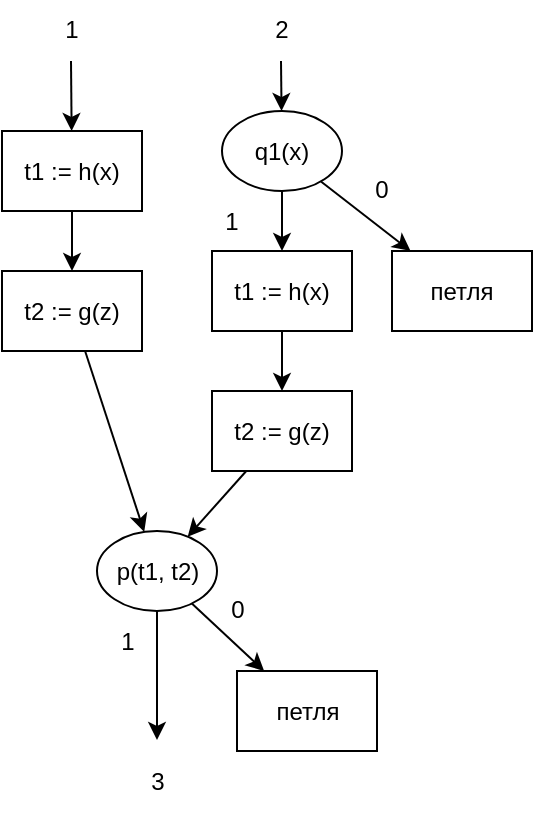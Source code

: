 <mxfile version="15.7.0" type="device"><diagram id="auvaHYt9D2mUyiJxwVjn" name="Page-1"><mxGraphModel dx="1422" dy="780" grid="1" gridSize="10" guides="1" tooltips="1" connect="1" arrows="1" fold="1" page="1" pageScale="1" pageWidth="827" pageHeight="1169" math="0" shadow="0"><root><mxCell id="0"/><mxCell id="1" parent="0"/><mxCell id="_DK2KvIIjlJ0qiKauMr6-46" value="t1 := h(x)" style="rounded=0;whiteSpace=wrap;html=1;" vertex="1" parent="1"><mxGeometry x="40" y="105.5" width="70" height="40" as="geometry"/></mxCell><mxCell id="_DK2KvIIjlJ0qiKauMr6-47" value="t2 := g(z)" style="rounded=0;whiteSpace=wrap;html=1;" vertex="1" parent="1"><mxGeometry x="40" y="175.5" width="70" height="40" as="geometry"/></mxCell><mxCell id="_DK2KvIIjlJ0qiKauMr6-49" value="" style="endArrow=classic;html=1;rounded=0;" edge="1" parent="1" source="_DK2KvIIjlJ0qiKauMr6-46" target="_DK2KvIIjlJ0qiKauMr6-47"><mxGeometry width="50" height="50" relative="1" as="geometry"><mxPoint x="75" y="130" as="sourcePoint"/><mxPoint x="90" y="-229.5" as="targetPoint"/></mxGeometry></mxCell><mxCell id="_DK2KvIIjlJ0qiKauMr6-50" value="" style="endArrow=classic;html=1;rounded=0;" edge="1" parent="1" source="_DK2KvIIjlJ0qiKauMr6-47" target="_DK2KvIIjlJ0qiKauMr6-58"><mxGeometry width="50" height="50" relative="1" as="geometry"><mxPoint x="75" y="210.5" as="sourcePoint"/><mxPoint x="85" y="200.5" as="targetPoint"/></mxGeometry></mxCell><mxCell id="_DK2KvIIjlJ0qiKauMr6-51" value="" style="endArrow=classic;html=1;rounded=0;startArrow=none;" edge="1" parent="1" target="_DK2KvIIjlJ0qiKauMr6-46"><mxGeometry width="50" height="50" relative="1" as="geometry"><mxPoint x="74.5" y="70.5" as="sourcePoint"/><mxPoint x="74.5" y="110.5" as="targetPoint"/></mxGeometry></mxCell><mxCell id="_DK2KvIIjlJ0qiKauMr6-52" value="1" style="text;html=1;strokeColor=none;fillColor=none;align=center;verticalAlign=middle;whiteSpace=wrap;rounded=0;" vertex="1" parent="1"><mxGeometry x="55" y="40" width="40" height="30" as="geometry"/></mxCell><mxCell id="_DK2KvIIjlJ0qiKauMr6-56" value="t1 := h(x)" style="rounded=0;whiteSpace=wrap;html=1;" vertex="1" parent="1"><mxGeometry x="145" y="165.5" width="70" height="40" as="geometry"/></mxCell><mxCell id="_DK2KvIIjlJ0qiKauMr6-57" value="t2 := g(z)" style="rounded=0;whiteSpace=wrap;html=1;" vertex="1" parent="1"><mxGeometry x="145" y="235.5" width="70" height="40" as="geometry"/></mxCell><mxCell id="_DK2KvIIjlJ0qiKauMr6-58" value="p(t1, t2)" style="ellipse;whiteSpace=wrap;html=1;" vertex="1" parent="1"><mxGeometry x="87.5" y="305.5" width="60" height="40" as="geometry"/></mxCell><mxCell id="_DK2KvIIjlJ0qiKauMr6-59" value="" style="endArrow=classic;html=1;rounded=0;" edge="1" parent="1" source="_DK2KvIIjlJ0qiKauMr6-56" target="_DK2KvIIjlJ0qiKauMr6-57"><mxGeometry width="50" height="50" relative="1" as="geometry"><mxPoint x="195" y="-199.5" as="sourcePoint"/><mxPoint x="195" y="-169.5" as="targetPoint"/></mxGeometry></mxCell><mxCell id="_DK2KvIIjlJ0qiKauMr6-60" value="" style="endArrow=classic;html=1;rounded=0;" edge="1" parent="1" source="_DK2KvIIjlJ0qiKauMr6-57" target="_DK2KvIIjlJ0qiKauMr6-58"><mxGeometry width="50" height="50" relative="1" as="geometry"><mxPoint x="230" y="270.5" as="sourcePoint"/><mxPoint x="240" y="260.5" as="targetPoint"/></mxGeometry></mxCell><mxCell id="_DK2KvIIjlJ0qiKauMr6-61" value="" style="endArrow=classic;html=1;rounded=0;startArrow=none;" edge="1" parent="1" source="_DK2KvIIjlJ0qiKauMr6-67" target="_DK2KvIIjlJ0qiKauMr6-56"><mxGeometry width="50" height="50" relative="1" as="geometry"><mxPoint x="180" y="140" as="sourcePoint"/><mxPoint x="179.5" y="170.5" as="targetPoint"/></mxGeometry></mxCell><mxCell id="_DK2KvIIjlJ0qiKauMr6-62" value="петля" style="rounded=0;whiteSpace=wrap;html=1;" vertex="1" parent="1"><mxGeometry x="157.5" y="375.5" width="70" height="40" as="geometry"/></mxCell><mxCell id="_DK2KvIIjlJ0qiKauMr6-63" value="" style="endArrow=classic;html=1;rounded=0;" edge="1" parent="1" source="_DK2KvIIjlJ0qiKauMr6-58" target="_DK2KvIIjlJ0qiKauMr6-62"><mxGeometry width="50" height="50" relative="1" as="geometry"><mxPoint x="127.5" y="300.5" as="sourcePoint"/><mxPoint x="127.5" y="340.5" as="targetPoint"/></mxGeometry></mxCell><mxCell id="_DK2KvIIjlJ0qiKauMr6-64" value="" style="endArrow=classic;html=1;rounded=0;" edge="1" parent="1" source="_DK2KvIIjlJ0qiKauMr6-58"><mxGeometry width="50" height="50" relative="1" as="geometry"><mxPoint x="127.5" y="300.5" as="sourcePoint"/><mxPoint x="117.5" y="410" as="targetPoint"/></mxGeometry></mxCell><mxCell id="_DK2KvIIjlJ0qiKauMr6-65" value="" style="endArrow=classic;html=1;rounded=0;startArrow=none;" edge="1" parent="1" target="_DK2KvIIjlJ0qiKauMr6-67"><mxGeometry width="50" height="50" relative="1" as="geometry"><mxPoint x="179.5" y="70.5" as="sourcePoint"/><mxPoint x="179.798" y="100" as="targetPoint"/></mxGeometry></mxCell><mxCell id="_DK2KvIIjlJ0qiKauMr6-66" value="2" style="text;html=1;strokeColor=none;fillColor=none;align=center;verticalAlign=middle;whiteSpace=wrap;rounded=0;" vertex="1" parent="1"><mxGeometry x="160" y="40" width="40" height="30" as="geometry"/></mxCell><mxCell id="_DK2KvIIjlJ0qiKauMr6-67" value="q1(x)" style="ellipse;whiteSpace=wrap;html=1;" vertex="1" parent="1"><mxGeometry x="150" y="95.5" width="60" height="40" as="geometry"/></mxCell><mxCell id="_DK2KvIIjlJ0qiKauMr6-68" value="петля" style="rounded=0;whiteSpace=wrap;html=1;" vertex="1" parent="1"><mxGeometry x="235" y="165.5" width="70" height="40" as="geometry"/></mxCell><mxCell id="_DK2KvIIjlJ0qiKauMr6-69" value="" style="endArrow=classic;html=1;rounded=0;" edge="1" parent="1" source="_DK2KvIIjlJ0qiKauMr6-67" target="_DK2KvIIjlJ0qiKauMr6-68"><mxGeometry width="50" height="50" relative="1" as="geometry"><mxPoint x="245.003" y="145.503" as="sourcePoint"/><mxPoint x="237.69" y="144.17" as="targetPoint"/></mxGeometry></mxCell><mxCell id="_DK2KvIIjlJ0qiKauMr6-71" value="3" style="text;html=1;strokeColor=none;fillColor=none;align=center;verticalAlign=middle;whiteSpace=wrap;rounded=0;" vertex="1" parent="1"><mxGeometry x="97.5" y="415.5" width="40" height="30" as="geometry"/></mxCell><mxCell id="_DK2KvIIjlJ0qiKauMr6-73" value="1" style="text;html=1;strokeColor=none;fillColor=none;align=center;verticalAlign=middle;whiteSpace=wrap;rounded=0;" vertex="1" parent="1"><mxGeometry x="135" y="135.5" width="40" height="30" as="geometry"/></mxCell><mxCell id="_DK2KvIIjlJ0qiKauMr6-74" value="1" style="text;html=1;strokeColor=none;fillColor=none;align=center;verticalAlign=middle;whiteSpace=wrap;rounded=0;" vertex="1" parent="1"><mxGeometry x="82.5" y="345.5" width="40" height="30" as="geometry"/></mxCell><mxCell id="_DK2KvIIjlJ0qiKauMr6-75" value="0" style="text;html=1;strokeColor=none;fillColor=none;align=center;verticalAlign=middle;whiteSpace=wrap;rounded=0;" vertex="1" parent="1"><mxGeometry x="210" y="120" width="40" height="30" as="geometry"/></mxCell><mxCell id="_DK2KvIIjlJ0qiKauMr6-76" value="0" style="text;html=1;strokeColor=none;fillColor=none;align=center;verticalAlign=middle;whiteSpace=wrap;rounded=0;" vertex="1" parent="1"><mxGeometry x="137.5" y="330" width="40" height="30" as="geometry"/></mxCell></root></mxGraphModel></diagram></mxfile>